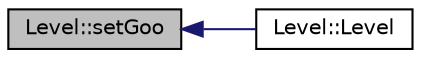 digraph G
{
  edge [fontname="Helvetica",fontsize="10",labelfontname="Helvetica",labelfontsize="10"];
  node [fontname="Helvetica",fontsize="10",shape=record];
  rankdir="LR";
  Node1 [label="Level::setGoo",height=0.2,width=0.4,color="black", fillcolor="grey75", style="filled" fontcolor="black"];
  Node1 -> Node2 [dir="back",color="midnightblue",fontsize="10",style="solid",fontname="Helvetica"];
  Node2 [label="Level::Level",height=0.2,width=0.4,color="black", fillcolor="white", style="filled",URL="$d2/d9d/classLevel.html#aab4805fc7397cd5ab9d9852a1d403a0d"];
}
